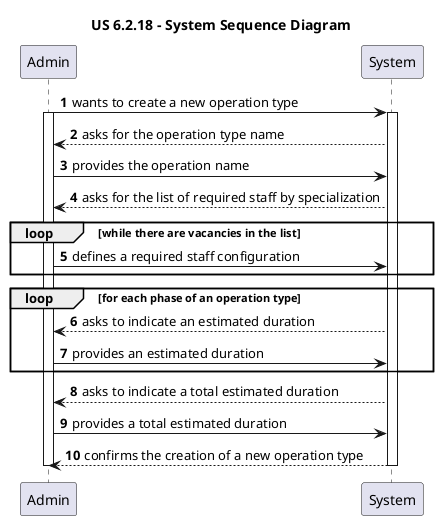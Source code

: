 @startuml
'https://plantuml.com/sequence-diagram

title "US 6.2.18 - System Sequence Diagram"

autonumber

participant Admin as ADM
participant System as SYS

ADM -> SYS : wants to create a new operation type
activate ADM
activate SYS

SYS --> ADM : asks for the operation type name

ADM -> SYS : provides the operation name

SYS --> ADM : asks for the list of required staff by specialization

loop while there are vacancies in the list

ADM -> SYS : defines a required staff configuration

end loop

loop for each phase of an operation type

SYS --> ADM : asks to indicate an estimated duration

ADM -> SYS : provides an estimated duration

end loop

SYS --> ADM : asks to indicate a total estimated duration

ADM -> SYS : provides a total estimated duration

SYS --> ADM : confirms the creation of a new operation type

deactivate ADM
deactivate SYS

@enduml